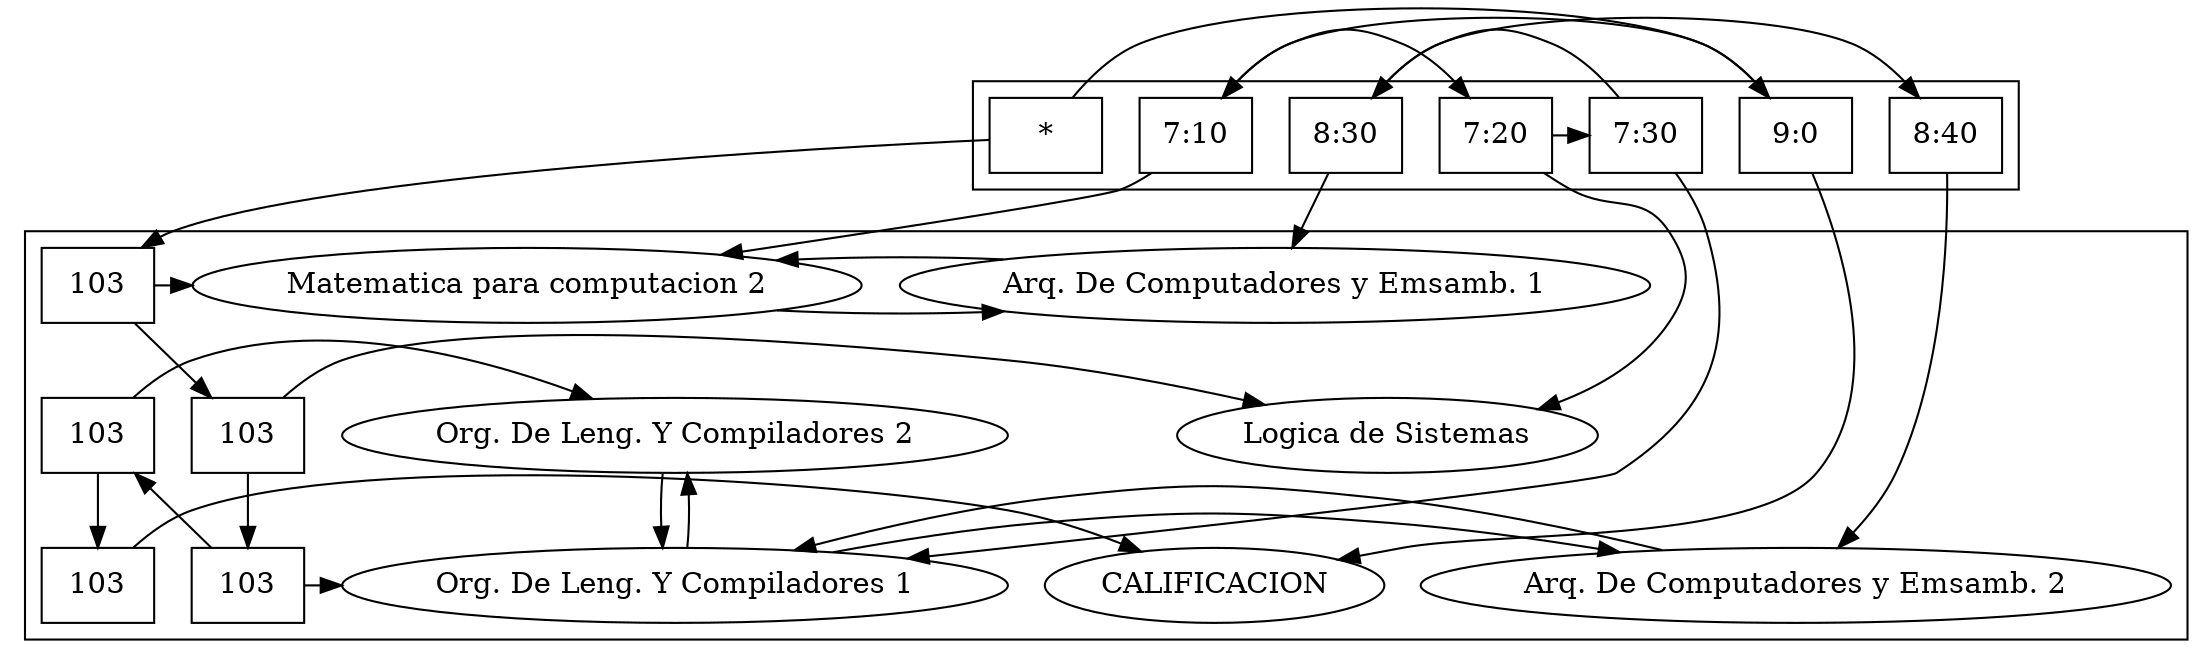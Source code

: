 digraph G{
subgraph cluster_area{
{rank=same raiz 94616025527392 94616025132192 94616025128640 94616025128416 94616025159696 94616025527040 }
}
subgraph cluster_lista_columna{
raiz[shape=box,label="*"];
raiz->94616025527392;
94616025527392[shape=box,label="9:0"];
94616025132192[shape=box,label="7:10"];
94616025527392->94616025132192;
94616025527392->94616025527616;
94616025527616[label="CALIFICACION"]
94616025132192[shape=box,label="7:10"];
94616025128640[shape=box,label="7:20"];
94616025132192->94616025128640;
94616025132192->94616024999600;
94616024999600[label="Matematica para computacion 2"]
94616025128640[shape=box,label="7:20"];
94616025128416[shape=box,label="7:30"];
94616025128640->94616025128416;
94616025128640->94616025128864;
94616025128864[label="Logica de Sistemas"]
94616025128416[shape=box,label="7:30"];
94616025159696[shape=box,label="8:30"];
94616025128416->94616025159696;
94616025128416->94616025157136;
94616025157136->94616025153600;
94616025157136[label="Org. De Leng. Y Compiladores 1"]
94616025153600->94616025157136;
94616025153600[label="Org. De Leng. Y Compiladores 2"]
94616025159696[shape=box,label="8:30"];
94616025527040[shape=box,label="8:40"];
94616025159696->94616025527040;
94616025159696->94616025526848;
94616025526848[label="Arq. De Computadores y Emsamb. 1"]
94616025527040->94616025527200;
94616025527200[label="Arq. De Computadores y Emsamb. 2"]
raiz->94616025128752;
94616025128752[shape=box,label="103"];
94616025128528[shape=box,label="103"];
94616025128752->94616025128528;
{rank=same 94616025128752 94616024999600 94616025526848 }
94616025128752->94616024999600;
94616024999600->94616025526848;
94616025526848->94616024999600;
94616025128528[shape=box,label="103"];
94616025128304[shape=box,label="103"];
94616025128528->94616025128304;
{rank=same 94616025128528 94616025128864 }
94616025128528->94616025128864;
94616025128304[shape=box,label="103"];
94616025128192[shape=box,label="103"];
94616025128304->94616025128192;
{rank=same 94616025128304 94616025157136 94616025527200 }
94616025128304->94616025157136;
94616025157136->94616025527200;
94616025527200->94616025157136;
94616025128192[shape=box,label="103"];
94616025527504[shape=box,label="103"];
94616025128192->94616025527504;
{rank=same 94616025128192 94616025153600 }
94616025128192->94616025153600;
{rank=same 94616025527504 94616025527616 }
94616025527504->94616025527616;
}
}
